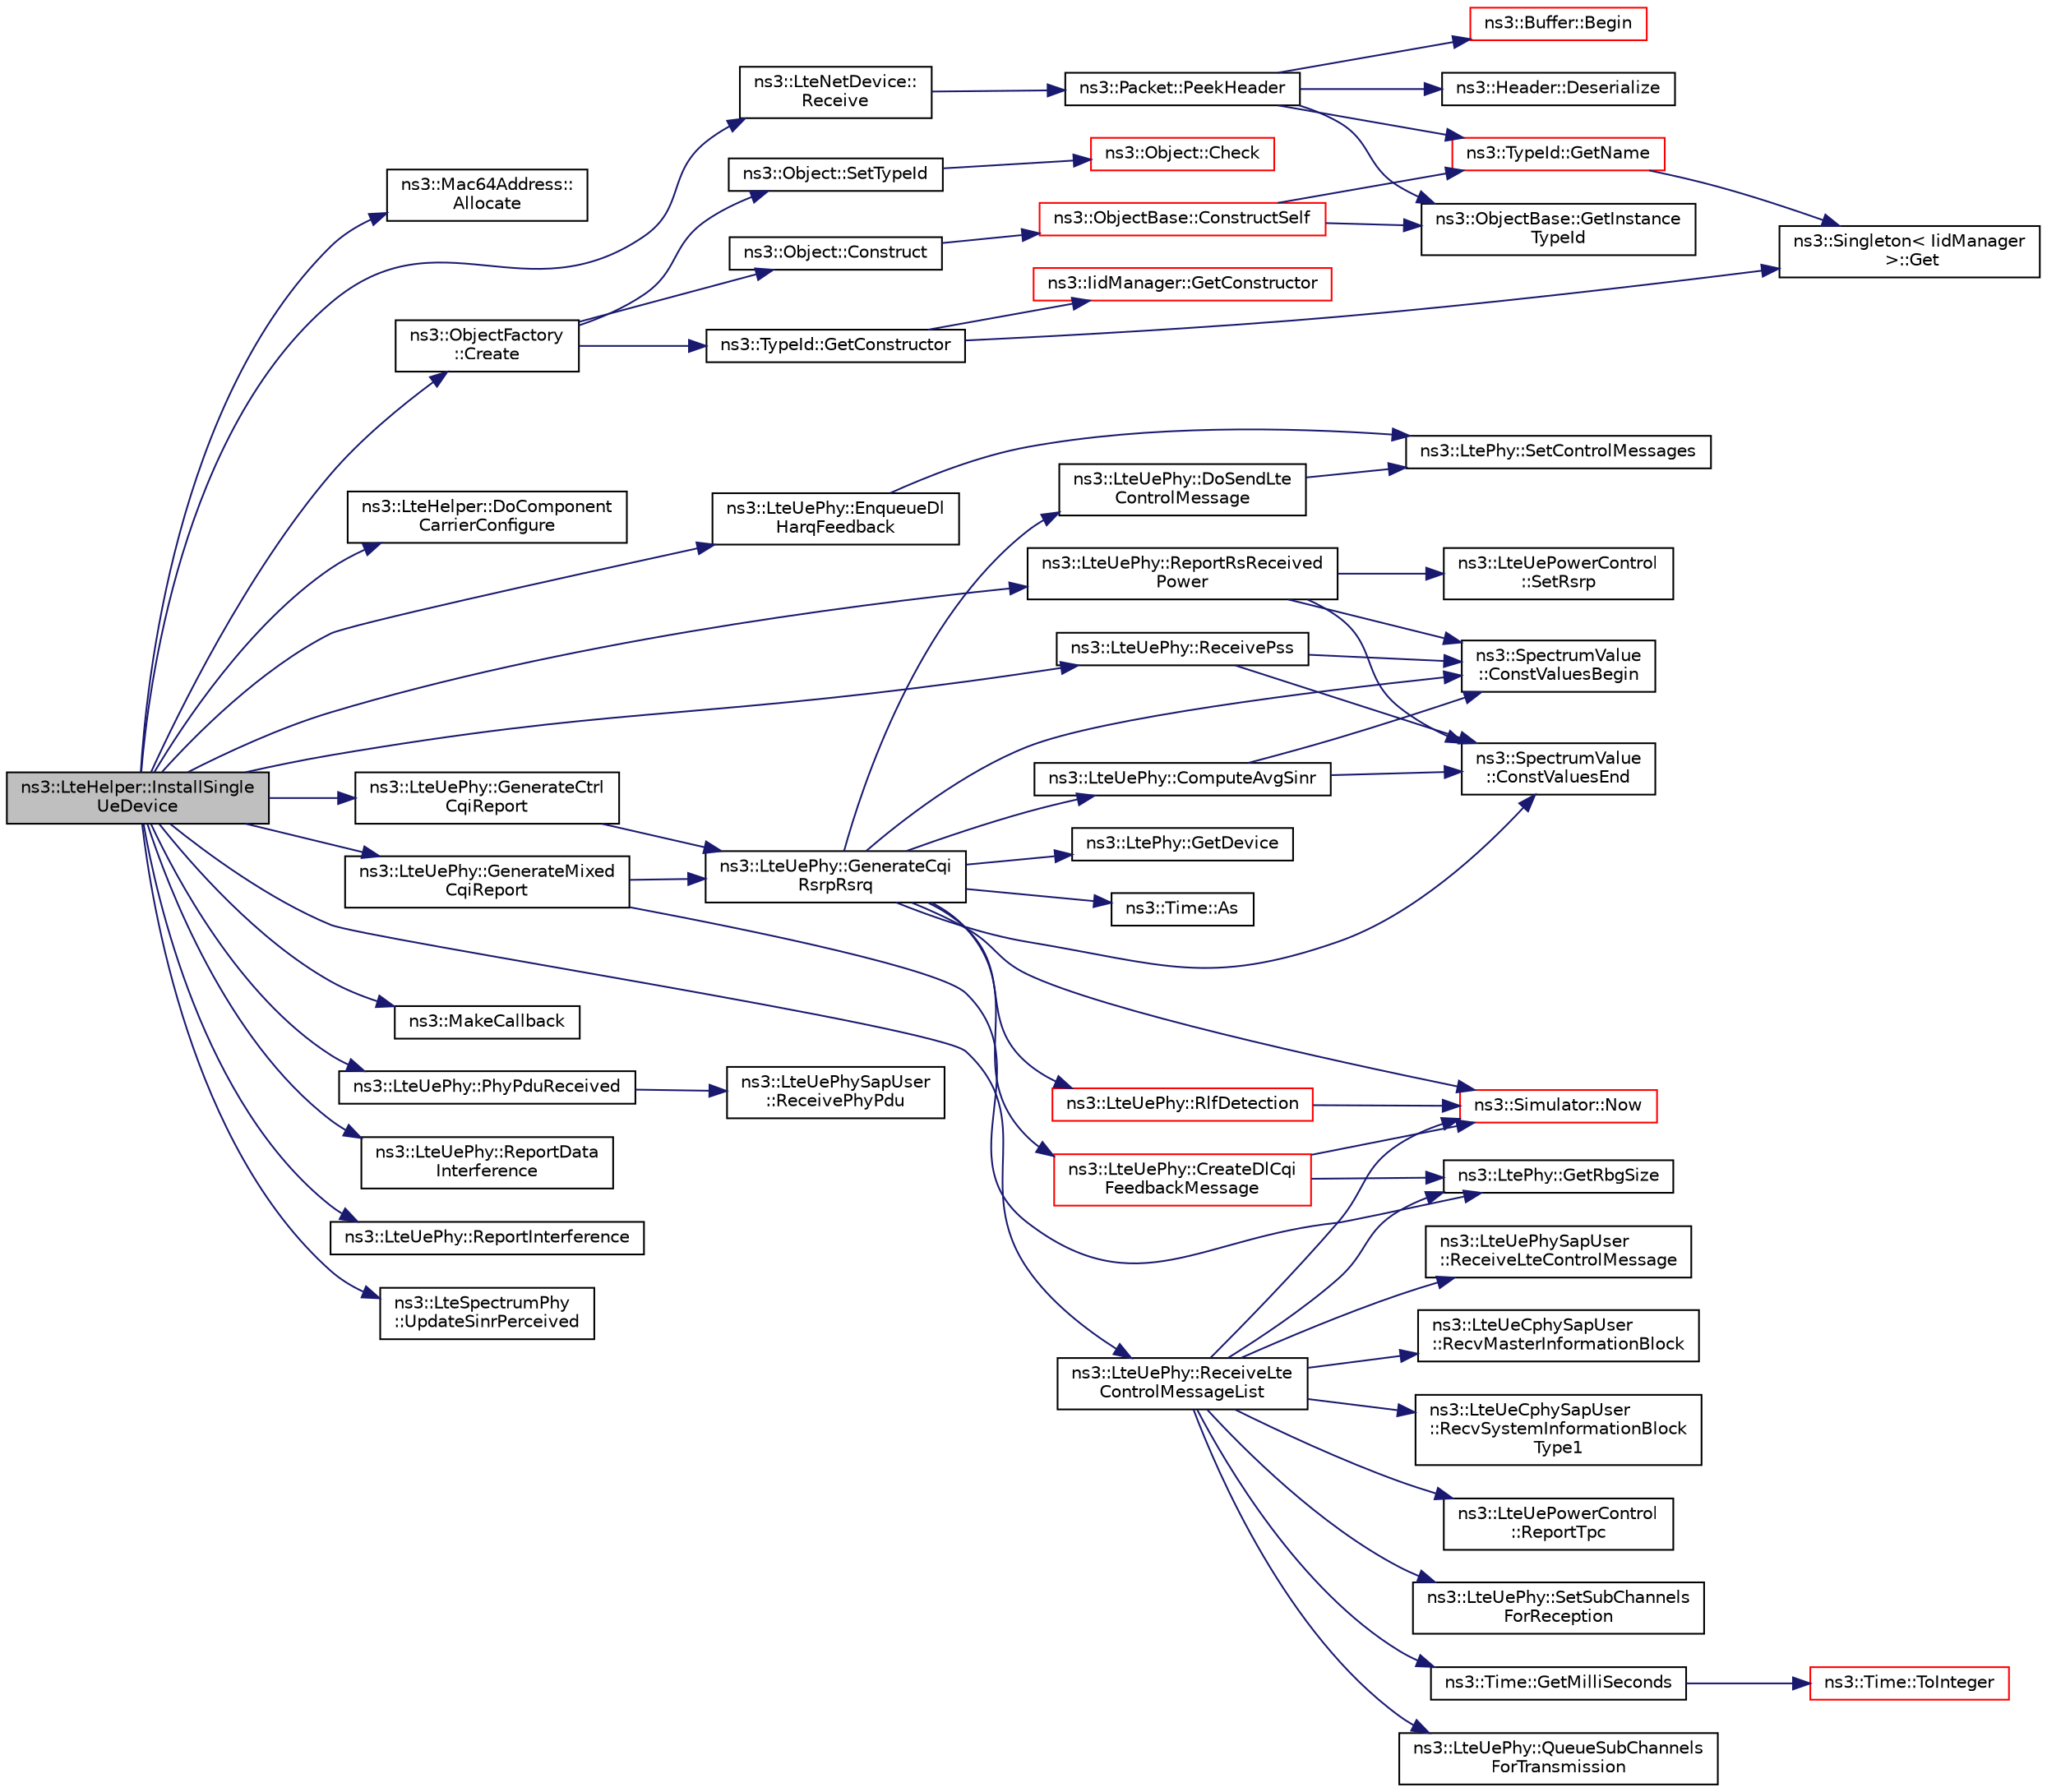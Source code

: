 digraph "ns3::LteHelper::InstallSingleUeDevice"
{
 // LATEX_PDF_SIZE
  edge [fontname="Helvetica",fontsize="10",labelfontname="Helvetica",labelfontsize="10"];
  node [fontname="Helvetica",fontsize="10",shape=record];
  rankdir="LR";
  Node1 [label="ns3::LteHelper::InstallSingle\lUeDevice",height=0.2,width=0.4,color="black", fillcolor="grey75", style="filled", fontcolor="black",tooltip="Create a UE device (LteUeNetDevice) on the given node."];
  Node1 -> Node2 [color="midnightblue",fontsize="10",style="solid",fontname="Helvetica"];
  Node2 [label="ns3::Mac64Address::\lAllocate",height=0.2,width=0.4,color="black", fillcolor="white", style="filled",URL="$classns3_1_1_mac64_address.html#a8020e9e303537062c6adc7c50721fbf5",tooltip="Allocate a new Mac64Address."];
  Node1 -> Node3 [color="midnightblue",fontsize="10",style="solid",fontname="Helvetica"];
  Node3 [label="ns3::ObjectFactory\l::Create",height=0.2,width=0.4,color="black", fillcolor="white", style="filled",URL="$classns3_1_1_object_factory.html#a52eda277f4aaab54266134ba48102ad7",tooltip="Create an Object instance of the configured TypeId."];
  Node3 -> Node4 [color="midnightblue",fontsize="10",style="solid",fontname="Helvetica"];
  Node4 [label="ns3::Object::Construct",height=0.2,width=0.4,color="black", fillcolor="white", style="filled",URL="$classns3_1_1_object.html#a636e8411dc5228771f45c9b805d348fa",tooltip="Initialize all member variables registered as Attributes of this TypeId."];
  Node4 -> Node5 [color="midnightblue",fontsize="10",style="solid",fontname="Helvetica"];
  Node5 [label="ns3::ObjectBase::ConstructSelf",height=0.2,width=0.4,color="red", fillcolor="white", style="filled",URL="$classns3_1_1_object_base.html#a5cda18dec6d0744cb652a3ed60056958",tooltip="Complete construction of ObjectBase; invoked by derived classes."];
  Node5 -> Node16 [color="midnightblue",fontsize="10",style="solid",fontname="Helvetica"];
  Node16 [label="ns3::ObjectBase::GetInstance\lTypeId",height=0.2,width=0.4,color="black", fillcolor="white", style="filled",URL="$classns3_1_1_object_base.html#abe5b43a6f5b99a92a4c3122db31f06fb",tooltip="Get the most derived TypeId for this Object."];
  Node5 -> Node12 [color="midnightblue",fontsize="10",style="solid",fontname="Helvetica"];
  Node12 [label="ns3::TypeId::GetName",height=0.2,width=0.4,color="red", fillcolor="white", style="filled",URL="$classns3_1_1_type_id.html#abc4965475a579c2afdc668d7a7d58374",tooltip="Get the name."];
  Node12 -> Node9 [color="midnightblue",fontsize="10",style="solid",fontname="Helvetica"];
  Node9 [label="ns3::Singleton\< IidManager\l \>::Get",height=0.2,width=0.4,color="black", fillcolor="white", style="filled",URL="$classns3_1_1_singleton.html#a80a2cd3c25a27ea72add7a9f7a141ffa",tooltip="Get a pointer to the singleton instance."];
  Node3 -> Node28 [color="midnightblue",fontsize="10",style="solid",fontname="Helvetica"];
  Node28 [label="ns3::TypeId::GetConstructor",height=0.2,width=0.4,color="black", fillcolor="white", style="filled",URL="$classns3_1_1_type_id.html#a66b2628edf921fc88945ec8a8f3a1683",tooltip="Get the constructor callback."];
  Node28 -> Node9 [color="midnightblue",fontsize="10",style="solid",fontname="Helvetica"];
  Node28 -> Node29 [color="midnightblue",fontsize="10",style="solid",fontname="Helvetica"];
  Node29 [label="ns3::IidManager::GetConstructor",height=0.2,width=0.4,color="red", fillcolor="white", style="filled",URL="$classns3_1_1_iid_manager.html#a5222ca2d43248c46812b39b993eb2e08",tooltip="Get the constructor Callback of a type id."];
  Node3 -> Node30 [color="midnightblue",fontsize="10",style="solid",fontname="Helvetica"];
  Node30 [label="ns3::Object::SetTypeId",height=0.2,width=0.4,color="black", fillcolor="white", style="filled",URL="$classns3_1_1_object.html#a19b1ebd8ec8fe404845e665880a6c5ad",tooltip="Set the TypeId of this Object."];
  Node30 -> Node31 [color="midnightblue",fontsize="10",style="solid",fontname="Helvetica"];
  Node31 [label="ns3::Object::Check",height=0.2,width=0.4,color="red", fillcolor="white", style="filled",URL="$classns3_1_1_object.html#a95070404e096887e1f126eae20c37f70",tooltip="Verify that this Object is still live, by checking it's reference count."];
  Node1 -> Node33 [color="midnightblue",fontsize="10",style="solid",fontname="Helvetica"];
  Node33 [label="ns3::LteHelper::DoComponent\lCarrierConfigure",height=0.2,width=0.4,color="black", fillcolor="white", style="filled",URL="$classns3_1_1_lte_helper.html#ab6069db57d1ef572daf182ce27fed7e6",tooltip="Configure the component carriers."];
  Node1 -> Node34 [color="midnightblue",fontsize="10",style="solid",fontname="Helvetica"];
  Node34 [label="ns3::LteUePhy::EnqueueDl\lHarqFeedback",height=0.2,width=0.4,color="black", fillcolor="white", style="filled",URL="$classns3_1_1_lte_ue_phy.html#ade257bc9ae4cac2de870e804db8d45be",tooltip="Enqueue the downlink HARQ feedback generated by LteSpectrumPhy."];
  Node34 -> Node35 [color="midnightblue",fontsize="10",style="solid",fontname="Helvetica"];
  Node35 [label="ns3::LtePhy::SetControlMessages",height=0.2,width=0.4,color="black", fillcolor="white", style="filled",URL="$classns3_1_1_lte_phy.html#ac9b58c16a19e12a336a0593b129d6932",tooltip=" "];
  Node1 -> Node36 [color="midnightblue",fontsize="10",style="solid",fontname="Helvetica"];
  Node36 [label="ns3::LteUePhy::GenerateCtrl\lCqiReport",height=0.2,width=0.4,color="black", fillcolor="white", style="filled",URL="$classns3_1_1_lte_ue_phy.html#a7eb062ce376b91b78d2bcfec9119c228",tooltip="generate a CQI report based on the given SINR of Ctrl frame"];
  Node36 -> Node37 [color="midnightblue",fontsize="10",style="solid",fontname="Helvetica"];
  Node37 [label="ns3::LteUePhy::GenerateCqi\lRsrpRsrq",height=0.2,width=0.4,color="black", fillcolor="white", style="filled",URL="$classns3_1_1_lte_ue_phy.html#a925f046fc4e8f4727b308f6e0d3ec3b4",tooltip="Get CQI, RSRP, and RSRQ."];
  Node37 -> Node38 [color="midnightblue",fontsize="10",style="solid",fontname="Helvetica"];
  Node38 [label="ns3::Time::As",height=0.2,width=0.4,color="black", fillcolor="white", style="filled",URL="$classns3_1_1_time.html#ad5198e31c2512226ca0e58b31fad7fd0",tooltip="Attach a unit to a Time, to facilitate output in a specific unit."];
  Node37 -> Node39 [color="midnightblue",fontsize="10",style="solid",fontname="Helvetica"];
  Node39 [label="ns3::LteUePhy::ComputeAvgSinr",height=0.2,width=0.4,color="black", fillcolor="white", style="filled",URL="$classns3_1_1_lte_ue_phy.html#a543147585a230ae4ebae3e1e278f9c7b",tooltip="Compute average SINR among the RBs."];
  Node39 -> Node40 [color="midnightblue",fontsize="10",style="solid",fontname="Helvetica"];
  Node40 [label="ns3::SpectrumValue\l::ConstValuesBegin",height=0.2,width=0.4,color="black", fillcolor="white", style="filled",URL="$classns3_1_1_spectrum_value.html#a0db0a570f567e39b9730ff9c70b807f3",tooltip=" "];
  Node39 -> Node41 [color="midnightblue",fontsize="10",style="solid",fontname="Helvetica"];
  Node41 [label="ns3::SpectrumValue\l::ConstValuesEnd",height=0.2,width=0.4,color="black", fillcolor="white", style="filled",URL="$classns3_1_1_spectrum_value.html#af535cd133b3a653e01a245b9009d32ad",tooltip=" "];
  Node37 -> Node40 [color="midnightblue",fontsize="10",style="solid",fontname="Helvetica"];
  Node37 -> Node41 [color="midnightblue",fontsize="10",style="solid",fontname="Helvetica"];
  Node37 -> Node42 [color="midnightblue",fontsize="10",style="solid",fontname="Helvetica"];
  Node42 [label="ns3::LteUePhy::CreateDlCqi\lFeedbackMessage",height=0.2,width=0.4,color="red", fillcolor="white", style="filled",URL="$classns3_1_1_lte_ue_phy.html#aaf8183f2c12925d6aa950a4b826a1242",tooltip="Create the DL CQI feedback from SINR values perceived at the physical layer with the signal received ..."];
  Node42 -> Node43 [color="midnightblue",fontsize="10",style="solid",fontname="Helvetica"];
  Node43 [label="ns3::LtePhy::GetRbgSize",height=0.2,width=0.4,color="black", fillcolor="white", style="filled",URL="$classns3_1_1_lte_phy.html#a216497eebd4b275bcd85d614ed6e23d5",tooltip=" "];
  Node42 -> Node44 [color="midnightblue",fontsize="10",style="solid",fontname="Helvetica"];
  Node44 [label="ns3::Simulator::Now",height=0.2,width=0.4,color="red", fillcolor="white", style="filled",URL="$classns3_1_1_simulator.html#ac3178fa975b419f7875e7105be122800",tooltip="Return the current simulation virtual time."];
  Node37 -> Node65 [color="midnightblue",fontsize="10",style="solid",fontname="Helvetica"];
  Node65 [label="ns3::LteUePhy::DoSendLte\lControlMessage",height=0.2,width=0.4,color="black", fillcolor="white", style="filled",URL="$classns3_1_1_lte_ue_phy.html#aec15b282a5036f328c1e8ca6222b6b13",tooltip="Send LTE control message function."];
  Node65 -> Node35 [color="midnightblue",fontsize="10",style="solid",fontname="Helvetica"];
  Node37 -> Node66 [color="midnightblue",fontsize="10",style="solid",fontname="Helvetica"];
  Node66 [label="ns3::LtePhy::GetDevice",height=0.2,width=0.4,color="black", fillcolor="white", style="filled",URL="$classns3_1_1_lte_phy.html#a5c8ce04a64329926e5ef8bef1187574d",tooltip="Get the device where the phy layer is attached."];
  Node37 -> Node44 [color="midnightblue",fontsize="10",style="solid",fontname="Helvetica"];
  Node37 -> Node67 [color="midnightblue",fontsize="10",style="solid",fontname="Helvetica"];
  Node67 [label="ns3::LteUePhy::RlfDetection",height=0.2,width=0.4,color="red", fillcolor="white", style="filled",URL="$classns3_1_1_lte_ue_phy.html#a6c1e06f9da1106ab304a40ca7f88719a",tooltip="Radio link failure detection function."];
  Node67 -> Node44 [color="midnightblue",fontsize="10",style="solid",fontname="Helvetica"];
  Node1 -> Node71 [color="midnightblue",fontsize="10",style="solid",fontname="Helvetica"];
  Node71 [label="ns3::LteUePhy::GenerateMixed\lCqiReport",height=0.2,width=0.4,color="black", fillcolor="white", style="filled",URL="$classns3_1_1_lte_ue_phy.html#afdd5a3c3b8a0a7bc8996254bd693e0de",tooltip="Create the mixed CQI report."];
  Node71 -> Node37 [color="midnightblue",fontsize="10",style="solid",fontname="Helvetica"];
  Node71 -> Node43 [color="midnightblue",fontsize="10",style="solid",fontname="Helvetica"];
  Node1 -> Node72 [color="midnightblue",fontsize="10",style="solid",fontname="Helvetica"];
  Node72 [label="ns3::MakeCallback",height=0.2,width=0.4,color="black", fillcolor="white", style="filled",URL="$namespacens3.html#af1dde3c04374147fca0cfe3b0766d664",tooltip="Build Callbacks for class method members which take varying numbers of arguments and potentially retu..."];
  Node1 -> Node73 [color="midnightblue",fontsize="10",style="solid",fontname="Helvetica"];
  Node73 [label="ns3::LteUePhy::PhyPduReceived",height=0.2,width=0.4,color="black", fillcolor="white", style="filled",URL="$classns3_1_1_lte_ue_phy.html#ac78ec37217590a6cec1e0ca89f7014f9",tooltip="PhySpectrum received a new PHY-PDU."];
  Node73 -> Node74 [color="midnightblue",fontsize="10",style="solid",fontname="Helvetica"];
  Node74 [label="ns3::LteUePhySapUser\l::ReceivePhyPdu",height=0.2,width=0.4,color="black", fillcolor="white", style="filled",URL="$classns3_1_1_lte_ue_phy_sap_user.html#a1094992006613cee03c3a758ad868028",tooltip="Receive Phy Pdu funtion."];
  Node1 -> Node75 [color="midnightblue",fontsize="10",style="solid",fontname="Helvetica"];
  Node75 [label="ns3::LteNetDevice::\lReceive",height=0.2,width=0.4,color="black", fillcolor="white", style="filled",URL="$classns3_1_1_lte_net_device.html#a52302e688e6fdf9abba088b2b26e5408",tooltip="receive a packet from the lower layers in order to forward it to the upper layers"];
  Node75 -> Node76 [color="midnightblue",fontsize="10",style="solid",fontname="Helvetica"];
  Node76 [label="ns3::Packet::PeekHeader",height=0.2,width=0.4,color="black", fillcolor="white", style="filled",URL="$classns3_1_1_packet.html#acc152757db7d44974640b089335b7003",tooltip="Deserialize but does not remove the header from the internal buffer."];
  Node76 -> Node77 [color="midnightblue",fontsize="10",style="solid",fontname="Helvetica"];
  Node77 [label="ns3::Buffer::Begin",height=0.2,width=0.4,color="red", fillcolor="white", style="filled",URL="$classns3_1_1_buffer.html#acb977a0179de9abe4e295ce22023b4ca",tooltip=" "];
  Node76 -> Node79 [color="midnightblue",fontsize="10",style="solid",fontname="Helvetica"];
  Node79 [label="ns3::Header::Deserialize",height=0.2,width=0.4,color="black", fillcolor="white", style="filled",URL="$classns3_1_1_header.html#a78be9400bb66b2a8543606f395ef5396",tooltip=" "];
  Node76 -> Node16 [color="midnightblue",fontsize="10",style="solid",fontname="Helvetica"];
  Node76 -> Node12 [color="midnightblue",fontsize="10",style="solid",fontname="Helvetica"];
  Node1 -> Node80 [color="midnightblue",fontsize="10",style="solid",fontname="Helvetica"];
  Node80 [label="ns3::LteUePhy::ReceiveLte\lControlMessageList",height=0.2,width=0.4,color="black", fillcolor="white", style="filled",URL="$classns3_1_1_lte_ue_phy.html#a4d55c6ebb4456d34ace33ba7ca932c39",tooltip="Receive LTE control message list function."];
  Node80 -> Node81 [color="midnightblue",fontsize="10",style="solid",fontname="Helvetica"];
  Node81 [label="ns3::Time::GetMilliSeconds",height=0.2,width=0.4,color="black", fillcolor="white", style="filled",URL="$classns3_1_1_time.html#ad012aa15ec441ad811a09954f95e4a8d",tooltip="Get an approximation of the time stored in this instance in the indicated unit."];
  Node81 -> Node82 [color="midnightblue",fontsize="10",style="solid",fontname="Helvetica"];
  Node82 [label="ns3::Time::ToInteger",height=0.2,width=0.4,color="red", fillcolor="white", style="filled",URL="$classns3_1_1_time.html#a4bd2d3c8a919e4b57e60692b53db4a61",tooltip="Get the Time value expressed in a particular unit."];
  Node80 -> Node43 [color="midnightblue",fontsize="10",style="solid",fontname="Helvetica"];
  Node80 -> Node44 [color="midnightblue",fontsize="10",style="solid",fontname="Helvetica"];
  Node80 -> Node91 [color="midnightblue",fontsize="10",style="solid",fontname="Helvetica"];
  Node91 [label="ns3::LteUePhy::QueueSubChannels\lForTransmission",height=0.2,width=0.4,color="black", fillcolor="white", style="filled",URL="$classns3_1_1_lte_ue_phy.html#a228ae97dfcf1f7eacf67817581be786b",tooltip="Queue subchannels for transmission function."];
  Node80 -> Node92 [color="midnightblue",fontsize="10",style="solid",fontname="Helvetica"];
  Node92 [label="ns3::LteUePhySapUser\l::ReceiveLteControlMessage",height=0.2,width=0.4,color="black", fillcolor="white", style="filled",URL="$classns3_1_1_lte_ue_phy_sap_user.html#abf93eec5c0ad47e505381e26b5dc0a85",tooltip="Receive SendLteControlMessage (PDCCH map, CQI feedbacks) using the ideal control channel."];
  Node80 -> Node93 [color="midnightblue",fontsize="10",style="solid",fontname="Helvetica"];
  Node93 [label="ns3::LteUeCphySapUser\l::RecvMasterInformationBlock",height=0.2,width=0.4,color="black", fillcolor="white", style="filled",URL="$classns3_1_1_lte_ue_cphy_sap_user.html#a6b48cc819f095ed29a7580f94f6765ec",tooltip="Relay an MIB message from the PHY entity to the RRC layer."];
  Node80 -> Node94 [color="midnightblue",fontsize="10",style="solid",fontname="Helvetica"];
  Node94 [label="ns3::LteUeCphySapUser\l::RecvSystemInformationBlock\lType1",height=0.2,width=0.4,color="black", fillcolor="white", style="filled",URL="$classns3_1_1_lte_ue_cphy_sap_user.html#aac4ef620b88531ba04617e024392a73e",tooltip="Relay an SIB1 message from the PHY entity to the RRC layer."];
  Node80 -> Node95 [color="midnightblue",fontsize="10",style="solid",fontname="Helvetica"];
  Node95 [label="ns3::LteUePowerControl\l::ReportTpc",height=0.2,width=0.4,color="black", fillcolor="white", style="filled",URL="$classns3_1_1_lte_ue_power_control.html#ad3ede15a24b707741290e6a94e5d82de",tooltip="Set RSRP function."];
  Node80 -> Node96 [color="midnightblue",fontsize="10",style="solid",fontname="Helvetica"];
  Node96 [label="ns3::LteUePhy::SetSubChannels\lForReception",height=0.2,width=0.4,color="black", fillcolor="white", style="filled",URL="$classns3_1_1_lte_ue_phy.html#abaad47ec4b8f5ea75990a4476261cf81",tooltip="Get a list of sub channels to use in RX."];
  Node1 -> Node97 [color="midnightblue",fontsize="10",style="solid",fontname="Helvetica"];
  Node97 [label="ns3::LteUePhy::ReceivePss",height=0.2,width=0.4,color="black", fillcolor="white", style="filled",URL="$classns3_1_1_lte_ue_phy.html#a2727abdb8f0559d6bc67349d9089723d",tooltip="Receive PSS function."];
  Node97 -> Node40 [color="midnightblue",fontsize="10",style="solid",fontname="Helvetica"];
  Node97 -> Node41 [color="midnightblue",fontsize="10",style="solid",fontname="Helvetica"];
  Node1 -> Node98 [color="midnightblue",fontsize="10",style="solid",fontname="Helvetica"];
  Node98 [label="ns3::LteUePhy::ReportData\lInterference",height=0.2,width=0.4,color="black", fillcolor="white", style="filled",URL="$classns3_1_1_lte_ue_phy.html#a20cf3a136a19472fdab4ac7bd78f2c22",tooltip="Create the mixed CQI report."];
  Node1 -> Node99 [color="midnightblue",fontsize="10",style="solid",fontname="Helvetica"];
  Node99 [label="ns3::LteUePhy::ReportInterference",height=0.2,width=0.4,color="black", fillcolor="white", style="filled",URL="$classns3_1_1_lte_ue_phy.html#aac25482ac025b043e7d0516927984720",tooltip="generate a report based on the linear interference and noise power perceived during DATA frame NOTE: ..."];
  Node1 -> Node100 [color="midnightblue",fontsize="10",style="solid",fontname="Helvetica"];
  Node100 [label="ns3::LteUePhy::ReportRsReceived\lPower",height=0.2,width=0.4,color="black", fillcolor="white", style="filled",URL="$classns3_1_1_lte_ue_phy.html#aca025f112e83d159f7a1b0fb822d77b6",tooltip="generate a report based on the linear RS power perceived during CTRL frame NOTE: used only by UE for ..."];
  Node100 -> Node40 [color="midnightblue",fontsize="10",style="solid",fontname="Helvetica"];
  Node100 -> Node41 [color="midnightblue",fontsize="10",style="solid",fontname="Helvetica"];
  Node100 -> Node101 [color="midnightblue",fontsize="10",style="solid",fontname="Helvetica"];
  Node101 [label="ns3::LteUePowerControl\l::SetRsrp",height=0.2,width=0.4,color="black", fillcolor="white", style="filled",URL="$classns3_1_1_lte_ue_power_control.html#a6482febbed5a02ecd870c9061cf0e999",tooltip="Set RSRP function."];
  Node1 -> Node102 [color="midnightblue",fontsize="10",style="solid",fontname="Helvetica"];
  Node102 [label="ns3::LteSpectrumPhy\l::UpdateSinrPerceived",height=0.2,width=0.4,color="black", fillcolor="white", style="filled",URL="$classns3_1_1_lte_spectrum_phy.html#a81e55daa6bf70765f7e7ff7cca0faed9",tooltip=" "];
}
